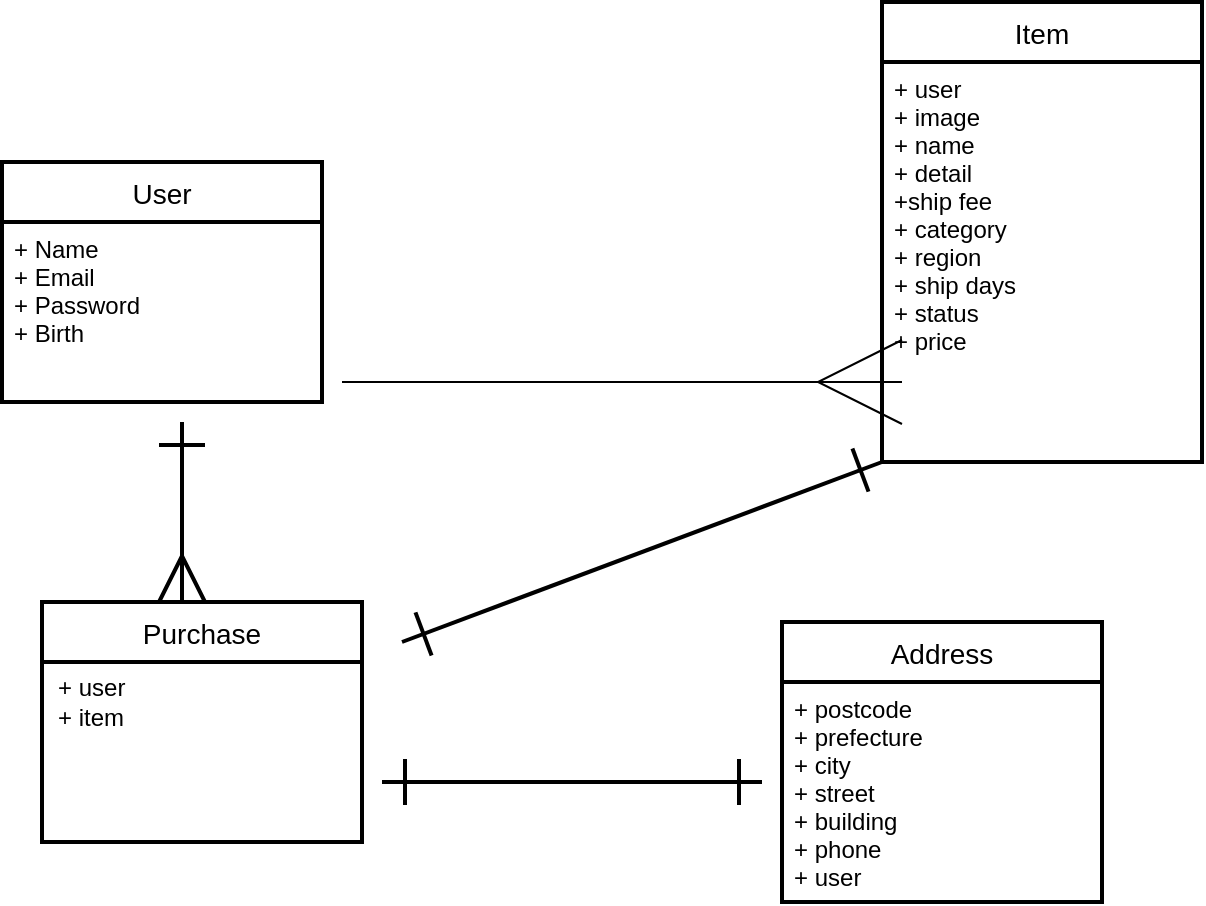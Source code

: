 <mxfile>
    <diagram id="MSIFYpRx8dncf2OI5Thj" name="ページ1">
        <mxGraphModel dx="799" dy="1750" grid="1" gridSize="10" guides="1" tooltips="1" connect="1" arrows="0" fold="1" page="1" pageScale="1" pageWidth="827" pageHeight="1169" math="0" shadow="0">
            <root>
                <mxCell id="0"/>
                <mxCell id="1" parent="0"/>
                <mxCell id="2" value="User" style="swimlane;childLayout=stackLayout;horizontal=1;startSize=30;horizontalStack=0;rounded=0;fontSize=14;fontStyle=0;strokeWidth=2;resizeParent=0;resizeLast=1;shadow=0;dashed=0;align=center;arcSize=0;" parent="1" vertex="1">
                    <mxGeometry x="20" y="80" width="160" height="120" as="geometry"/>
                </mxCell>
                <mxCell id="3" value="+ Name&#10;+ Email&#10;+ Password&#10;+ Birth" style="align=left;strokeColor=none;fillColor=none;spacingLeft=4;fontSize=12;verticalAlign=top;resizable=0;rotatable=0;part=1;rounded=0;" parent="2" vertex="1">
                    <mxGeometry y="30" width="160" height="90" as="geometry"/>
                </mxCell>
                <mxCell id="4" value="Item" style="swimlane;childLayout=stackLayout;horizontal=1;startSize=30;horizontalStack=0;rounded=0;fontSize=14;fontStyle=0;strokeWidth=2;resizeParent=0;resizeLast=1;shadow=0;dashed=0;align=center;" parent="1" vertex="1">
                    <mxGeometry x="460" width="160" height="230" as="geometry"/>
                </mxCell>
                <mxCell id="5" value="+ user&#10;+ image &#10;+ name &#10;+ detail&#10;+ship fee &#10;+ category&#10;+ region &#10;+ ship days&#10;+ status &#10;+ price" style="align=left;strokeColor=none;fillColor=none;spacingLeft=4;fontSize=12;verticalAlign=top;resizable=0;rotatable=0;part=1;rounded=0;" parent="4" vertex="1">
                    <mxGeometry y="30" width="160" height="200" as="geometry"/>
                </mxCell>
                <mxCell id="10" value="Purchase" style="swimlane;childLayout=stackLayout;horizontal=1;startSize=30;horizontalStack=0;rounded=0;fontSize=14;fontStyle=0;strokeWidth=2;resizeParent=0;resizeLast=1;shadow=0;dashed=0;align=center;arcSize=0;" vertex="1" parent="1">
                    <mxGeometry x="40" y="300" width="160" height="120" as="geometry"/>
                </mxCell>
                <mxCell id="19" value="&lt;div style=&quot;text-align: left;&quot;&gt;&lt;span style=&quot;background-color: initial;&quot;&gt;+ user&amp;nbsp;&lt;/span&gt;&lt;/div&gt;&lt;div style=&quot;text-align: left;&quot;&gt;&lt;span style=&quot;background-color: initial;&quot;&gt;+ item　&lt;/span&gt;&lt;/div&gt;" style="text;html=1;align=center;verticalAlign=middle;resizable=0;points=[];autosize=1;strokeColor=none;fillColor=none;" vertex="1" parent="1">
                    <mxGeometry x="35" y="330" width="70" height="40" as="geometry"/>
                </mxCell>
                <mxCell id="20" style="html=1;startArrow=none;startFill=0;endArrow=ERmany;endFill=0;entryX=0;entryY=0.75;entryDx=0;entryDy=0;endSize=40;startSize=40;sourcePerimeterSpacing=20;targetPerimeterSpacing=20;rounded=0;" edge="1" parent="1">
                    <mxGeometry relative="1" as="geometry">
                        <mxPoint x="470" y="190" as="targetPoint"/>
                        <mxPoint x="190" y="190" as="sourcePoint"/>
                    </mxGeometry>
                </mxCell>
                <mxCell id="21" value="Address" style="swimlane;childLayout=stackLayout;horizontal=1;startSize=30;horizontalStack=0;rounded=0;fontSize=14;fontStyle=0;strokeWidth=2;resizeParent=0;resizeLast=1;shadow=0;dashed=0;align=center;arcSize=0;" vertex="1" parent="1">
                    <mxGeometry x="410" y="310" width="160" height="140" as="geometry"/>
                </mxCell>
                <mxCell id="22" value="+ postcode&#10;+ prefecture&#10;+ city&#10;+ street&#10;+ building&#10;+ phone&#10;+ user" style="align=left;strokeColor=none;fillColor=none;spacingLeft=4;fontSize=12;verticalAlign=top;resizable=0;rotatable=0;part=1;rounded=0;" vertex="1" parent="21">
                    <mxGeometry y="30" width="160" height="110" as="geometry"/>
                </mxCell>
                <mxCell id="23" style="edgeStyle=none;html=1;startArrow=ERone;startFill=0;strokeWidth=2;endArrow=ERone;endFill=0;endSize=20;startSize=20;" edge="1" parent="1">
                    <mxGeometry relative="1" as="geometry">
                        <mxPoint x="210" y="390" as="targetPoint"/>
                        <mxPoint x="400" y="390" as="sourcePoint"/>
                        <Array as="points">
                            <mxPoint x="330" y="390"/>
                        </Array>
                    </mxGeometry>
                </mxCell>
                <mxCell id="24" style="edgeStyle=none;html=1;strokeWidth=2;startArrow=ERone;startFill=0;endArrow=ERone;endFill=0;endSize=20;startSize=20;" edge="1" parent="1">
                    <mxGeometry relative="1" as="geometry">
                        <mxPoint x="460" y="230" as="sourcePoint"/>
                        <mxPoint x="220" y="320" as="targetPoint"/>
                    </mxGeometry>
                </mxCell>
                <mxCell id="25" style="edgeStyle=none;html=1;exitX=0.5;exitY=1;exitDx=0;exitDy=0;strokeWidth=2;startArrow=ERone;startFill=0;endArrow=ERmany;endFill=0;endSize=20;startSize=20;" edge="1" parent="1">
                    <mxGeometry relative="1" as="geometry">
                        <mxPoint x="110" y="210" as="sourcePoint"/>
                        <mxPoint x="110" y="300" as="targetPoint"/>
                        <Array as="points">
                            <mxPoint x="110" y="290"/>
                        </Array>
                    </mxGeometry>
                </mxCell>
            </root>
        </mxGraphModel>
    </diagram>
</mxfile>